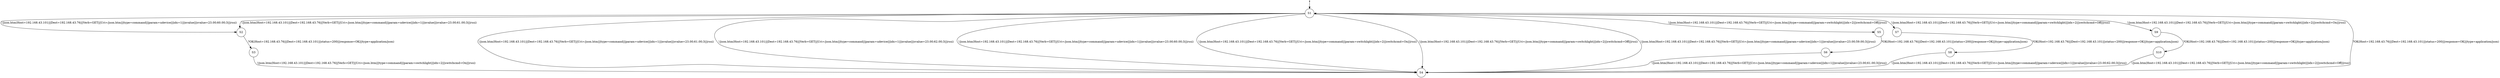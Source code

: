 digraph LTS {
S00[shape=point]
S1[label=S1,shape=circle];
S2[label=S2,shape=circle];
S3[label=S3,shape=circle];
S4[label=S4,shape=circle];
S5[label=S5,shape=circle];
S6[label=S6,shape=circle];
S7[label=S7,shape=circle];
S8[label=S8,shape=circle];
S9[label=S9,shape=circle];
S10[label=S10,shape=circle];
S00 -> S1
S1 -> S2[label ="!/json.htm(Host=192.168.43.101|||Dest=192.168.43.76|||Verb=GET|||Uri=/json.htm|||type=command|||param=udevice|||idx=1|||nvalue|||svalue=23.00;60.00;3|||rssi)"];
S1 -> S2[label ="!/json.htm(Host=192.168.43.101|||Dest=192.168.43.76|||Verb=GET|||Uri=/json.htm|||type=command|||param=udevice|||idx=1|||nvalue|||svalue=23.00;61.00;3|||rssi)"];
S1 -> S4[label ="!/json.htm(Host=192.168.43.101|||Dest=192.168.43.76|||Verb=GET|||Uri=/json.htm|||type=command|||param=udevice|||idx=1|||nvalue|||svalue=23.00;61.00;3|||rssi)"];
S1 -> S4[label ="!/json.htm(Host=192.168.43.101|||Dest=192.168.43.76|||Verb=GET|||Uri=/json.htm|||type=command|||param=udevice|||idx=1|||nvalue|||svalue=23.00;62.00;3|||rssi)"];
S1 -> S4[label ="!/json.htm(Host=192.168.43.101|||Dest=192.168.43.76|||Verb=GET|||Uri=/json.htm|||type=command|||param=udevice|||idx=1|||nvalue|||svalue=23.00;60.00;3|||rssi)"];
S1 -> S4[label ="!/json.htm(Host=192.168.43.101|||Dest=192.168.43.76|||Verb=GET|||Uri=/json.htm|||type=command|||param=switchlight|||idx=2|||switchcmd=On|||rssi)"];
S1 -> S4[label ="!/json.htm(Host=192.168.43.101|||Dest=192.168.43.76|||Verb=GET|||Uri=/json.htm|||type=command|||param=switchlight|||idx=2|||switchcmd=Off|||rssi)"];
S1 -> S4[label ="!/json.htm(Host=192.168.43.101|||Dest=192.168.43.76|||Verb=GET|||Uri=/json.htm|||type=command|||param=udevice|||idx=1|||nvalue|||svalue=23.00;59.00;3|||rssi)"];
S1 -> S5[label ="!/json.htm(Host=192.168.43.101|||Dest=192.168.43.76|||Verb=GET|||Uri=/json.htm|||type=command|||param=switchlight|||idx=2|||switchcmd=Off|||rssi)"];
S1 -> S7[label ="!/json.htm(Host=192.168.43.101|||Dest=192.168.43.76|||Verb=GET|||Uri=/json.htm|||type=command|||param=switchlight|||idx=2|||switchcmd=Off|||rssi)"];
S1 -> S9[label ="!/json.htm(Host=192.168.43.101|||Dest=192.168.43.76|||Verb=GET|||Uri=/json.htm|||type=command|||param=switchlight|||idx=2|||switchcmd=On|||rssi)"];
S2 -> S3[label ="?OK(Host=192.168.43.76|||Dest=192.168.43.101|||status=200|||response=OK|||type=application/json)"];
S3 -> S4[label ="!/json.htm(Host=192.168.43.101|||Dest=192.168.43.76|||Verb=GET|||Uri=/json.htm|||type=command|||param=switchlight|||idx=2|||switchcmd=On|||rssi)"];
S4 -> S1[label ="?OK(Host=192.168.43.76|||Dest=192.168.43.101|||status=200|||response=OK|||type=application/json)"];
S5 -> S6[label ="?OK(Host=192.168.43.76|||Dest=192.168.43.101|||status=200|||response=OK|||type=application/json)"];
S6 -> S4[label ="!/json.htm(Host=192.168.43.101|||Dest=192.168.43.76|||Verb=GET|||Uri=/json.htm|||type=command|||param=udevice|||idx=1|||nvalue|||svalue=23.00;61.00;3|||rssi)"];
S7 -> S8[label ="?OK(Host=192.168.43.76|||Dest=192.168.43.101|||status=200|||response=OK|||type=application/json)"];
S8 -> S4[label ="!/json.htm(Host=192.168.43.101|||Dest=192.168.43.76|||Verb=GET|||Uri=/json.htm|||type=command|||param=udevice|||idx=1|||nvalue|||svalue=23.00;62.00;3|||rssi)"];
S9 -> S10[label ="?OK(Host=192.168.43.76|||Dest=192.168.43.101|||status=200|||response=OK|||type=application/json)"];
S10 -> S4[label ="!/json.htm(Host=192.168.43.101|||Dest=192.168.43.76|||Verb=GET|||Uri=/json.htm|||type=command|||param=switchlight|||idx=2|||switchcmd=Off|||rssi)"];
}
